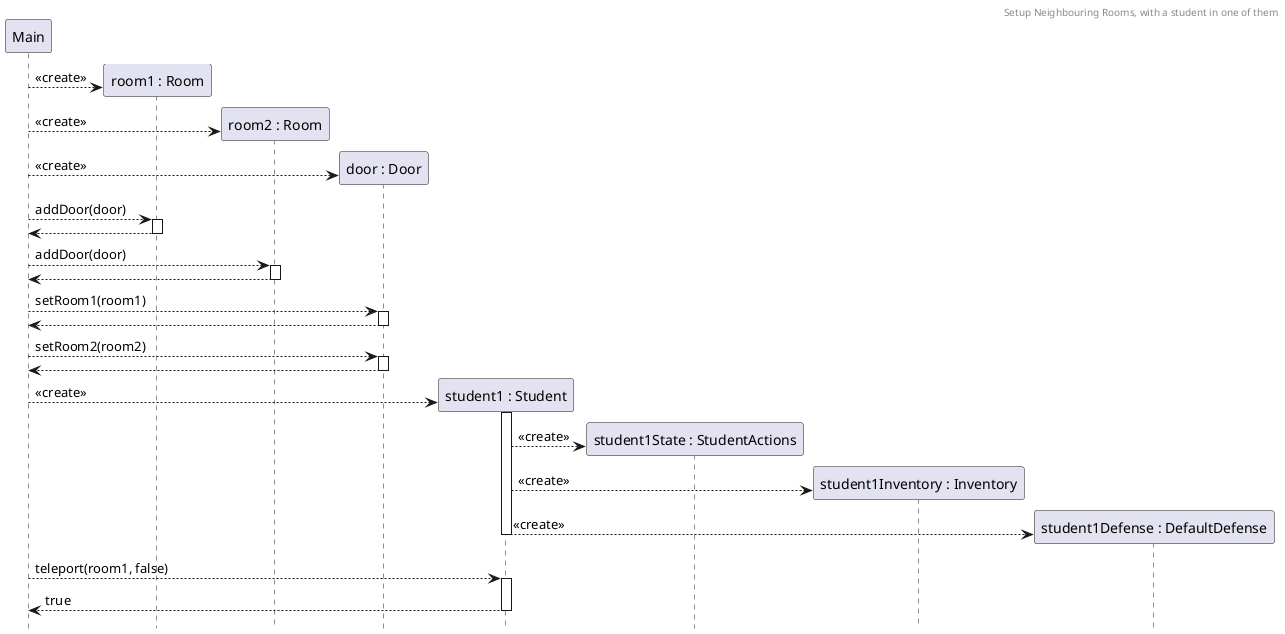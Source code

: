 @startuml FullRoom
header Setup Neighbouring Rooms, with a student in one of them
hide footbox

participant M as "Main"
create R1 as "room1 : Room"
M --> R1 :  <<create>>
create R2 as "room2 : Room"
M --> R2 :  <<create>>
create D as "door : Door"
M --> D :  <<create>>
M --> R1 ++: addDoor(door)
return
M --> R2 ++: addDoor(door)
return
M --> D ++: setRoom1(room1)
return
M --> D ++: setRoom2(room2)
return
create S1 as "student1 : Student"
M --> S1 ++: <<create>>
create S1S as "student1State : StudentActions"
S1 --> S1S : <<create>>
create S1I as "student1Inventory : Inventory"
S1 --> S1I : <<create>>
create S1D as "student1Defense : DefaultDefense"
S1 --> S1D --: <<create>>


M --> S1 ++ : teleport(room1, false)
return true
@enduml


